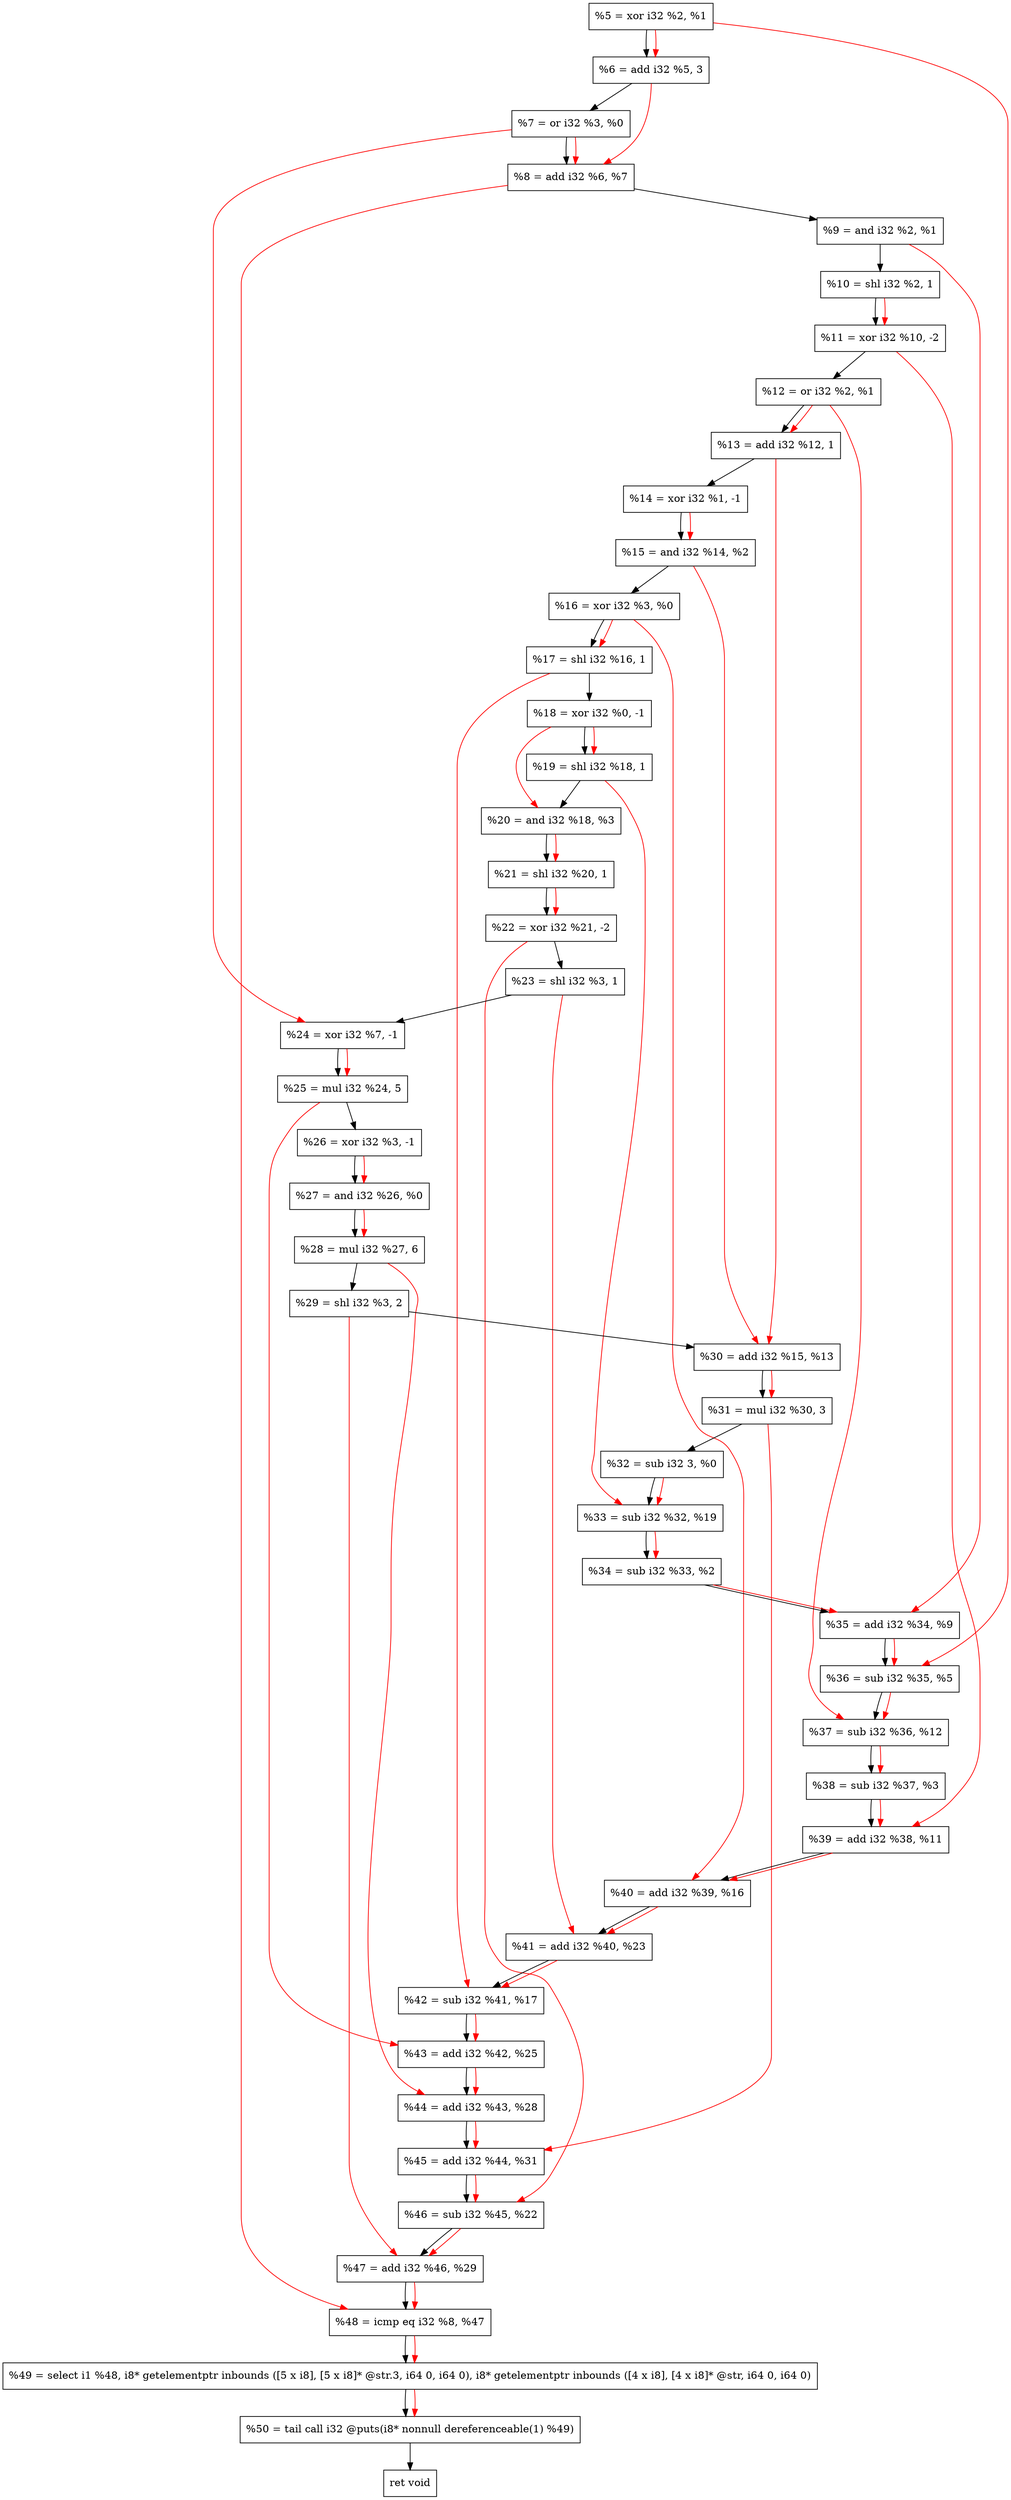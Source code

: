 digraph "DFG for'crackme' function" {
	Node0x187bb80[shape=record, label="  %5 = xor i32 %2, %1"];
	Node0x187c200[shape=record, label="  %6 = add i32 %5, 3"];
	Node0x187c270[shape=record, label="  %7 = or i32 %3, %0"];
	Node0x187c2e0[shape=record, label="  %8 = add i32 %6, %7"];
	Node0x187c350[shape=record, label="  %9 = and i32 %2, %1"];
	Node0x187c3f0[shape=record, label="  %10 = shl i32 %2, 1"];
	Node0x187c490[shape=record, label="  %11 = xor i32 %10, -2"];
	Node0x187c500[shape=record, label="  %12 = or i32 %2, %1"];
	Node0x187c570[shape=record, label="  %13 = add i32 %12, 1"];
	Node0x187c610[shape=record, label="  %14 = xor i32 %1, -1"];
	Node0x187c680[shape=record, label="  %15 = and i32 %14, %2"];
	Node0x187c6f0[shape=record, label="  %16 = xor i32 %3, %0"];
	Node0x187c760[shape=record, label="  %17 = shl i32 %16, 1"];
	Node0x187c7d0[shape=record, label="  %18 = xor i32 %0, -1"];
	Node0x187c840[shape=record, label="  %19 = shl i32 %18, 1"];
	Node0x187c8b0[shape=record, label="  %20 = and i32 %18, %3"];
	Node0x187c920[shape=record, label="  %21 = shl i32 %20, 1"];
	Node0x187c990[shape=record, label="  %22 = xor i32 %21, -2"];
	Node0x187ca00[shape=record, label="  %23 = shl i32 %3, 1"];
	Node0x187ca70[shape=record, label="  %24 = xor i32 %7, -1"];
	Node0x187cb10[shape=record, label="  %25 = mul i32 %24, 5"];
	Node0x187cb80[shape=record, label="  %26 = xor i32 %3, -1"];
	Node0x187cbf0[shape=record, label="  %27 = and i32 %26, %0"];
	Node0x187cc90[shape=record, label="  %28 = mul i32 %27, 6"];
	Node0x187cd30[shape=record, label="  %29 = shl i32 %3, 2"];
	Node0x187cda0[shape=record, label="  %30 = add i32 %15, %13"];
	Node0x187ce10[shape=record, label="  %31 = mul i32 %30, 3"];
	Node0x187ce80[shape=record, label="  %32 = sub i32 3, %0"];
	Node0x187d100[shape=record, label="  %33 = sub i32 %32, %19"];
	Node0x187d170[shape=record, label="  %34 = sub i32 %33, %2"];
	Node0x187d1e0[shape=record, label="  %35 = add i32 %34, %9"];
	Node0x187d250[shape=record, label="  %36 = sub i32 %35, %5"];
	Node0x187d2c0[shape=record, label="  %37 = sub i32 %36, %12"];
	Node0x187d330[shape=record, label="  %38 = sub i32 %37, %3"];
	Node0x187d3a0[shape=record, label="  %39 = add i32 %38, %11"];
	Node0x187d410[shape=record, label="  %40 = add i32 %39, %16"];
	Node0x187d480[shape=record, label="  %41 = add i32 %40, %23"];
	Node0x187d4f0[shape=record, label="  %42 = sub i32 %41, %17"];
	Node0x187d560[shape=record, label="  %43 = add i32 %42, %25"];
	Node0x187d5d0[shape=record, label="  %44 = add i32 %43, %28"];
	Node0x187d640[shape=record, label="  %45 = add i32 %44, %31"];
	Node0x187d6b0[shape=record, label="  %46 = sub i32 %45, %22"];
	Node0x187d720[shape=record, label="  %47 = add i32 %46, %29"];
	Node0x187d790[shape=record, label="  %48 = icmp eq i32 %8, %47"];
	Node0x181c268[shape=record, label="  %49 = select i1 %48, i8* getelementptr inbounds ([5 x i8], [5 x i8]* @str.3, i64 0, i64 0), i8* getelementptr inbounds ([4 x i8], [4 x i8]* @str, i64 0, i64 0)"];
	Node0x187dc30[shape=record, label="  %50 = tail call i32 @puts(i8* nonnull dereferenceable(1) %49)"];
	Node0x187dc80[shape=record, label="  ret void"];
	Node0x187bb80 -> Node0x187c200;
	Node0x187c200 -> Node0x187c270;
	Node0x187c270 -> Node0x187c2e0;
	Node0x187c2e0 -> Node0x187c350;
	Node0x187c350 -> Node0x187c3f0;
	Node0x187c3f0 -> Node0x187c490;
	Node0x187c490 -> Node0x187c500;
	Node0x187c500 -> Node0x187c570;
	Node0x187c570 -> Node0x187c610;
	Node0x187c610 -> Node0x187c680;
	Node0x187c680 -> Node0x187c6f0;
	Node0x187c6f0 -> Node0x187c760;
	Node0x187c760 -> Node0x187c7d0;
	Node0x187c7d0 -> Node0x187c840;
	Node0x187c840 -> Node0x187c8b0;
	Node0x187c8b0 -> Node0x187c920;
	Node0x187c920 -> Node0x187c990;
	Node0x187c990 -> Node0x187ca00;
	Node0x187ca00 -> Node0x187ca70;
	Node0x187ca70 -> Node0x187cb10;
	Node0x187cb10 -> Node0x187cb80;
	Node0x187cb80 -> Node0x187cbf0;
	Node0x187cbf0 -> Node0x187cc90;
	Node0x187cc90 -> Node0x187cd30;
	Node0x187cd30 -> Node0x187cda0;
	Node0x187cda0 -> Node0x187ce10;
	Node0x187ce10 -> Node0x187ce80;
	Node0x187ce80 -> Node0x187d100;
	Node0x187d100 -> Node0x187d170;
	Node0x187d170 -> Node0x187d1e0;
	Node0x187d1e0 -> Node0x187d250;
	Node0x187d250 -> Node0x187d2c0;
	Node0x187d2c0 -> Node0x187d330;
	Node0x187d330 -> Node0x187d3a0;
	Node0x187d3a0 -> Node0x187d410;
	Node0x187d410 -> Node0x187d480;
	Node0x187d480 -> Node0x187d4f0;
	Node0x187d4f0 -> Node0x187d560;
	Node0x187d560 -> Node0x187d5d0;
	Node0x187d5d0 -> Node0x187d640;
	Node0x187d640 -> Node0x187d6b0;
	Node0x187d6b0 -> Node0x187d720;
	Node0x187d720 -> Node0x187d790;
	Node0x187d790 -> Node0x181c268;
	Node0x181c268 -> Node0x187dc30;
	Node0x187dc30 -> Node0x187dc80;
edge [color=red]
	Node0x187bb80 -> Node0x187c200;
	Node0x187c200 -> Node0x187c2e0;
	Node0x187c270 -> Node0x187c2e0;
	Node0x187c3f0 -> Node0x187c490;
	Node0x187c500 -> Node0x187c570;
	Node0x187c610 -> Node0x187c680;
	Node0x187c6f0 -> Node0x187c760;
	Node0x187c7d0 -> Node0x187c840;
	Node0x187c7d0 -> Node0x187c8b0;
	Node0x187c8b0 -> Node0x187c920;
	Node0x187c920 -> Node0x187c990;
	Node0x187c270 -> Node0x187ca70;
	Node0x187ca70 -> Node0x187cb10;
	Node0x187cb80 -> Node0x187cbf0;
	Node0x187cbf0 -> Node0x187cc90;
	Node0x187c680 -> Node0x187cda0;
	Node0x187c570 -> Node0x187cda0;
	Node0x187cda0 -> Node0x187ce10;
	Node0x187ce80 -> Node0x187d100;
	Node0x187c840 -> Node0x187d100;
	Node0x187d100 -> Node0x187d170;
	Node0x187d170 -> Node0x187d1e0;
	Node0x187c350 -> Node0x187d1e0;
	Node0x187d1e0 -> Node0x187d250;
	Node0x187bb80 -> Node0x187d250;
	Node0x187d250 -> Node0x187d2c0;
	Node0x187c500 -> Node0x187d2c0;
	Node0x187d2c0 -> Node0x187d330;
	Node0x187d330 -> Node0x187d3a0;
	Node0x187c490 -> Node0x187d3a0;
	Node0x187d3a0 -> Node0x187d410;
	Node0x187c6f0 -> Node0x187d410;
	Node0x187d410 -> Node0x187d480;
	Node0x187ca00 -> Node0x187d480;
	Node0x187d480 -> Node0x187d4f0;
	Node0x187c760 -> Node0x187d4f0;
	Node0x187d4f0 -> Node0x187d560;
	Node0x187cb10 -> Node0x187d560;
	Node0x187d560 -> Node0x187d5d0;
	Node0x187cc90 -> Node0x187d5d0;
	Node0x187d5d0 -> Node0x187d640;
	Node0x187ce10 -> Node0x187d640;
	Node0x187d640 -> Node0x187d6b0;
	Node0x187c990 -> Node0x187d6b0;
	Node0x187d6b0 -> Node0x187d720;
	Node0x187cd30 -> Node0x187d720;
	Node0x187c2e0 -> Node0x187d790;
	Node0x187d720 -> Node0x187d790;
	Node0x187d790 -> Node0x181c268;
	Node0x181c268 -> Node0x187dc30;
}
